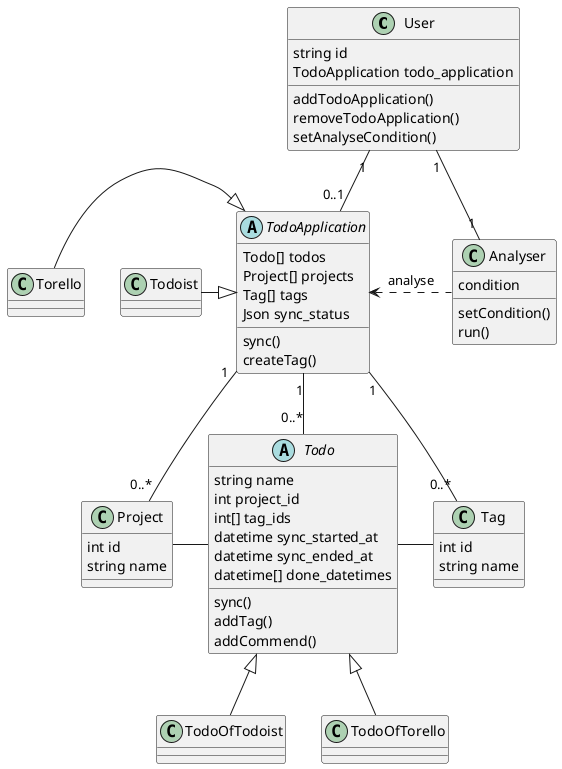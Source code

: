 @startuml
'https://plantuml.com/class-diagram


class User {
string id
TodoApplication todo_application
addTodoApplication()
removeTodoApplication()
setAnalyseCondition()
}

abstract class TodoApplication {
Todo[] todos
Project[] projects
Tag[] tags
Json sync_status
sync()
createTag()
}

abstract class Todo {
string name
int project_id
int[] tag_ids
datetime sync_started_at
datetime sync_ended_at
datetime[] done_datetimes
sync()
addTag()
addCommend()
}

class Analyser {
condition
setCondition()
run()
}

class Project {
int id
string name
}

class Tag {
int id
string name
}

Analyser .left> TodoApplication : analyse

User "1"--"0..1" TodoApplication
User "1"--"1" Analyser

TodoApplication "1"--"0..*" Todo
TodoApplication "1"--"0..*" Project
TodoApplication "1"--"0..*" Tag
Todo -left Project
Todo -right Tag

TodoApplication <|-left Todoist
TodoApplication <|-left Torello

Todo <|-- TodoOfTodoist
Todo <|-- TodoOfTorello

@enduml
